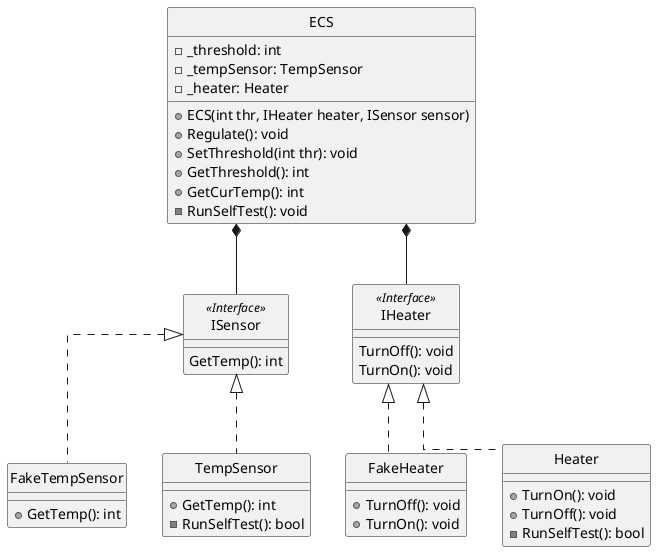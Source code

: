@startuml
skinparam monochrome true
skinparam linetype ortho
hide circle
/'hide <<Boundary>> circle
hide <<Controller>> circle    
hide <<Domain>> circle'/

/' i sekvensdiagrammer, brug defines til at skrive
 lange navne '/

class ISensor <<Interface>>
{
    GetTemp(): int
}

class IHeater <<Interface>>
{
    TurnOff(): void
    TurnOn(): void
}

class FakeTempSensor
{
    + GetTemp(): int
}

class FakeHeater
{
    + TurnOff(): void
    + TurnOn(): void
}

class TempSensor
{
    + GetTemp(): int
    - RunSelfTest(): bool
}

class Heater
{
    + TurnOn(): void
    + TurnOff(): void
    - RunSelfTest(): bool
}

class ECS
{
    - _threshold: int
    - _tempSensor: TempSensor
    - _heater: Heater
    + ECS(int thr, IHeater heater, ISensor sensor)
    + Regulate(): void
    + SetThreshold(int thr): void
    + GetThreshold(): int
    + GetCurTemp(): int
    - RunSelfTest(): void
}

ECS *-- IHeater
ECS *-- ISensor
IHeater <|.. Heater
IHeater <|.. FakeHeater
ISensor <|.. TempSensor
ISensor <|.. FakeTempSensor

@enduml

